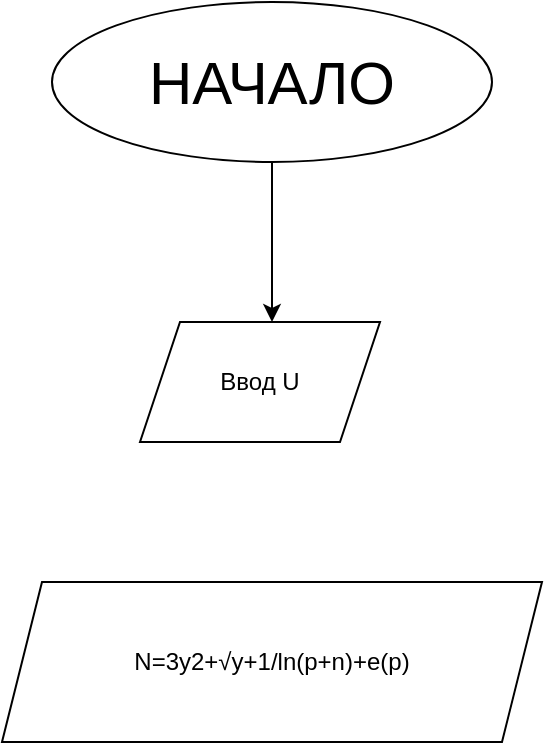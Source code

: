 <mxfile version="24.7.16">
  <diagram name="Страница — 1" id="r3zGMk69Nj7xI2c0xWXe">
    <mxGraphModel dx="1426" dy="791" grid="1" gridSize="10" guides="1" tooltips="1" connect="1" arrows="1" fold="1" page="1" pageScale="1" pageWidth="827" pageHeight="1169" math="0" shadow="0">
      <root>
        <mxCell id="0" />
        <mxCell id="1" parent="0" />
        <mxCell id="mtwnzFIJdwJIqYZNO8Fc-1" value="&lt;font style=&quot;font-size: 30px;&quot;&gt;НАЧАЛО&lt;/font&gt;" style="ellipse;whiteSpace=wrap;html=1;" vertex="1" parent="1">
          <mxGeometry x="310" y="40" width="220" height="80" as="geometry" />
        </mxCell>
        <mxCell id="mtwnzFIJdwJIqYZNO8Fc-4" value="" style="endArrow=classic;html=1;rounded=0;exitX=0.5;exitY=1;exitDx=0;exitDy=0;" edge="1" parent="1" source="mtwnzFIJdwJIqYZNO8Fc-1">
          <mxGeometry width="50" height="50" relative="1" as="geometry">
            <mxPoint x="390" y="420" as="sourcePoint" />
            <mxPoint x="420" y="200" as="targetPoint" />
          </mxGeometry>
        </mxCell>
        <mxCell id="mtwnzFIJdwJIqYZNO8Fc-5" value="N=3y2+√y+1/ln(p+n)+e(p)" style="shape=parallelogram;perimeter=parallelogramPerimeter;whiteSpace=wrap;html=1;fixedSize=1;" vertex="1" parent="1">
          <mxGeometry x="285" y="330" width="270" height="80" as="geometry" />
        </mxCell>
        <mxCell id="mtwnzFIJdwJIqYZNO8Fc-6" value="Ввод U" style="shape=parallelogram;perimeter=parallelogramPerimeter;whiteSpace=wrap;html=1;fixedSize=1;" vertex="1" parent="1">
          <mxGeometry x="354" y="200" width="120" height="60" as="geometry" />
        </mxCell>
      </root>
    </mxGraphModel>
  </diagram>
</mxfile>
